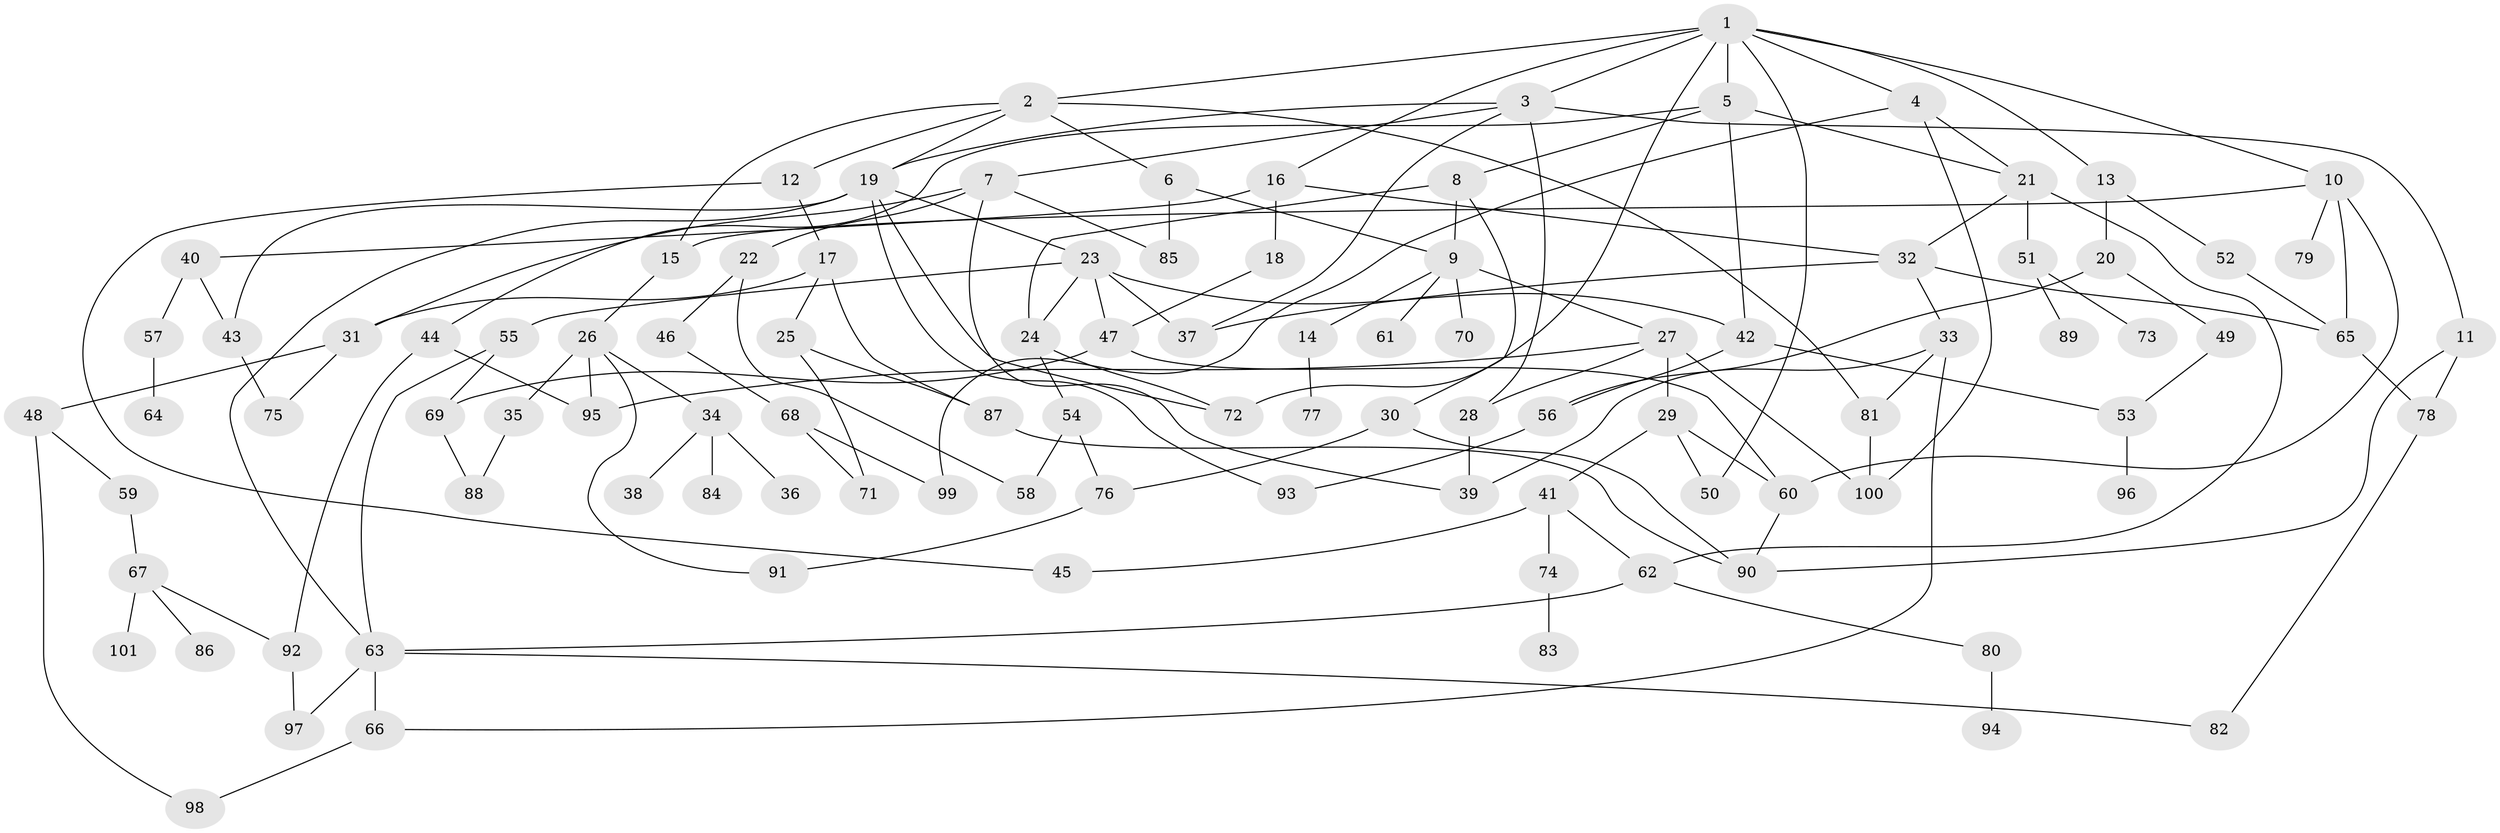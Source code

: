 // original degree distribution, {9: 0.006944444444444444, 6: 0.027777777777777776, 5: 0.06944444444444445, 4: 0.1736111111111111, 3: 0.2222222222222222, 2: 0.2708333333333333, 1: 0.2222222222222222, 7: 0.006944444444444444}
// Generated by graph-tools (version 1.1) at 2025/48/03/04/25 22:48:50]
// undirected, 101 vertices, 153 edges
graph export_dot {
  node [color=gray90,style=filled];
  1;
  2;
  3;
  4;
  5;
  6;
  7;
  8;
  9;
  10;
  11;
  12;
  13;
  14;
  15;
  16;
  17;
  18;
  19;
  20;
  21;
  22;
  23;
  24;
  25;
  26;
  27;
  28;
  29;
  30;
  31;
  32;
  33;
  34;
  35;
  36;
  37;
  38;
  39;
  40;
  41;
  42;
  43;
  44;
  45;
  46;
  47;
  48;
  49;
  50;
  51;
  52;
  53;
  54;
  55;
  56;
  57;
  58;
  59;
  60;
  61;
  62;
  63;
  64;
  65;
  66;
  67;
  68;
  69;
  70;
  71;
  72;
  73;
  74;
  75;
  76;
  77;
  78;
  79;
  80;
  81;
  82;
  83;
  84;
  85;
  86;
  87;
  88;
  89;
  90;
  91;
  92;
  93;
  94;
  95;
  96;
  97;
  98;
  99;
  100;
  101;
  1 -- 2 [weight=1.0];
  1 -- 3 [weight=1.0];
  1 -- 4 [weight=1.0];
  1 -- 5 [weight=1.0];
  1 -- 10 [weight=1.0];
  1 -- 13 [weight=1.0];
  1 -- 16 [weight=1.0];
  1 -- 50 [weight=1.0];
  1 -- 72 [weight=1.0];
  2 -- 6 [weight=1.0];
  2 -- 12 [weight=1.0];
  2 -- 15 [weight=1.0];
  2 -- 19 [weight=1.0];
  2 -- 81 [weight=1.0];
  3 -- 7 [weight=1.0];
  3 -- 11 [weight=1.0];
  3 -- 19 [weight=1.0];
  3 -- 28 [weight=1.0];
  3 -- 37 [weight=1.0];
  4 -- 21 [weight=1.0];
  4 -- 99 [weight=1.0];
  4 -- 100 [weight=1.0];
  5 -- 8 [weight=1.0];
  5 -- 21 [weight=1.0];
  5 -- 42 [weight=1.0];
  5 -- 44 [weight=1.0];
  6 -- 9 [weight=1.0];
  6 -- 85 [weight=1.0];
  7 -- 22 [weight=1.0];
  7 -- 31 [weight=1.0];
  7 -- 39 [weight=1.0];
  7 -- 85 [weight=1.0];
  8 -- 9 [weight=1.0];
  8 -- 24 [weight=1.0];
  8 -- 30 [weight=1.0];
  9 -- 14 [weight=1.0];
  9 -- 27 [weight=1.0];
  9 -- 61 [weight=1.0];
  9 -- 70 [weight=1.0];
  10 -- 15 [weight=1.0];
  10 -- 60 [weight=2.0];
  10 -- 65 [weight=1.0];
  10 -- 79 [weight=1.0];
  11 -- 78 [weight=1.0];
  11 -- 90 [weight=1.0];
  12 -- 17 [weight=1.0];
  12 -- 45 [weight=1.0];
  13 -- 20 [weight=1.0];
  13 -- 52 [weight=1.0];
  14 -- 77 [weight=1.0];
  15 -- 26 [weight=1.0];
  16 -- 18 [weight=1.0];
  16 -- 32 [weight=1.0];
  16 -- 40 [weight=1.0];
  17 -- 25 [weight=1.0];
  17 -- 31 [weight=1.0];
  17 -- 87 [weight=1.0];
  18 -- 47 [weight=1.0];
  19 -- 23 [weight=1.0];
  19 -- 43 [weight=1.0];
  19 -- 63 [weight=1.0];
  19 -- 72 [weight=1.0];
  19 -- 93 [weight=1.0];
  20 -- 49 [weight=1.0];
  20 -- 56 [weight=1.0];
  21 -- 32 [weight=1.0];
  21 -- 51 [weight=1.0];
  21 -- 62 [weight=1.0];
  22 -- 46 [weight=1.0];
  22 -- 58 [weight=1.0];
  23 -- 24 [weight=1.0];
  23 -- 37 [weight=1.0];
  23 -- 42 [weight=1.0];
  23 -- 47 [weight=1.0];
  23 -- 55 [weight=1.0];
  24 -- 54 [weight=1.0];
  24 -- 72 [weight=1.0];
  25 -- 71 [weight=1.0];
  25 -- 87 [weight=1.0];
  26 -- 34 [weight=1.0];
  26 -- 35 [weight=1.0];
  26 -- 91 [weight=1.0];
  26 -- 95 [weight=1.0];
  27 -- 28 [weight=1.0];
  27 -- 29 [weight=1.0];
  27 -- 95 [weight=1.0];
  27 -- 100 [weight=1.0];
  28 -- 39 [weight=1.0];
  29 -- 41 [weight=1.0];
  29 -- 50 [weight=1.0];
  29 -- 60 [weight=1.0];
  30 -- 76 [weight=1.0];
  30 -- 90 [weight=1.0];
  31 -- 48 [weight=1.0];
  31 -- 75 [weight=1.0];
  32 -- 33 [weight=1.0];
  32 -- 37 [weight=1.0];
  32 -- 65 [weight=1.0];
  33 -- 39 [weight=1.0];
  33 -- 66 [weight=1.0];
  33 -- 81 [weight=1.0];
  34 -- 36 [weight=1.0];
  34 -- 38 [weight=1.0];
  34 -- 84 [weight=1.0];
  35 -- 88 [weight=1.0];
  40 -- 43 [weight=1.0];
  40 -- 57 [weight=1.0];
  41 -- 45 [weight=1.0];
  41 -- 62 [weight=1.0];
  41 -- 74 [weight=1.0];
  42 -- 53 [weight=1.0];
  42 -- 56 [weight=1.0];
  43 -- 75 [weight=1.0];
  44 -- 92 [weight=1.0];
  44 -- 95 [weight=1.0];
  46 -- 68 [weight=1.0];
  47 -- 60 [weight=1.0];
  47 -- 69 [weight=1.0];
  48 -- 59 [weight=1.0];
  48 -- 98 [weight=1.0];
  49 -- 53 [weight=1.0];
  51 -- 73 [weight=1.0];
  51 -- 89 [weight=1.0];
  52 -- 65 [weight=1.0];
  53 -- 96 [weight=1.0];
  54 -- 58 [weight=1.0];
  54 -- 76 [weight=1.0];
  55 -- 63 [weight=1.0];
  55 -- 69 [weight=1.0];
  56 -- 93 [weight=1.0];
  57 -- 64 [weight=1.0];
  59 -- 67 [weight=1.0];
  60 -- 90 [weight=1.0];
  62 -- 63 [weight=1.0];
  62 -- 80 [weight=1.0];
  63 -- 66 [weight=1.0];
  63 -- 82 [weight=1.0];
  63 -- 97 [weight=1.0];
  65 -- 78 [weight=1.0];
  66 -- 98 [weight=1.0];
  67 -- 86 [weight=1.0];
  67 -- 92 [weight=1.0];
  67 -- 101 [weight=1.0];
  68 -- 71 [weight=1.0];
  68 -- 99 [weight=1.0];
  69 -- 88 [weight=1.0];
  74 -- 83 [weight=1.0];
  76 -- 91 [weight=1.0];
  78 -- 82 [weight=1.0];
  80 -- 94 [weight=1.0];
  81 -- 100 [weight=1.0];
  87 -- 90 [weight=1.0];
  92 -- 97 [weight=1.0];
}
